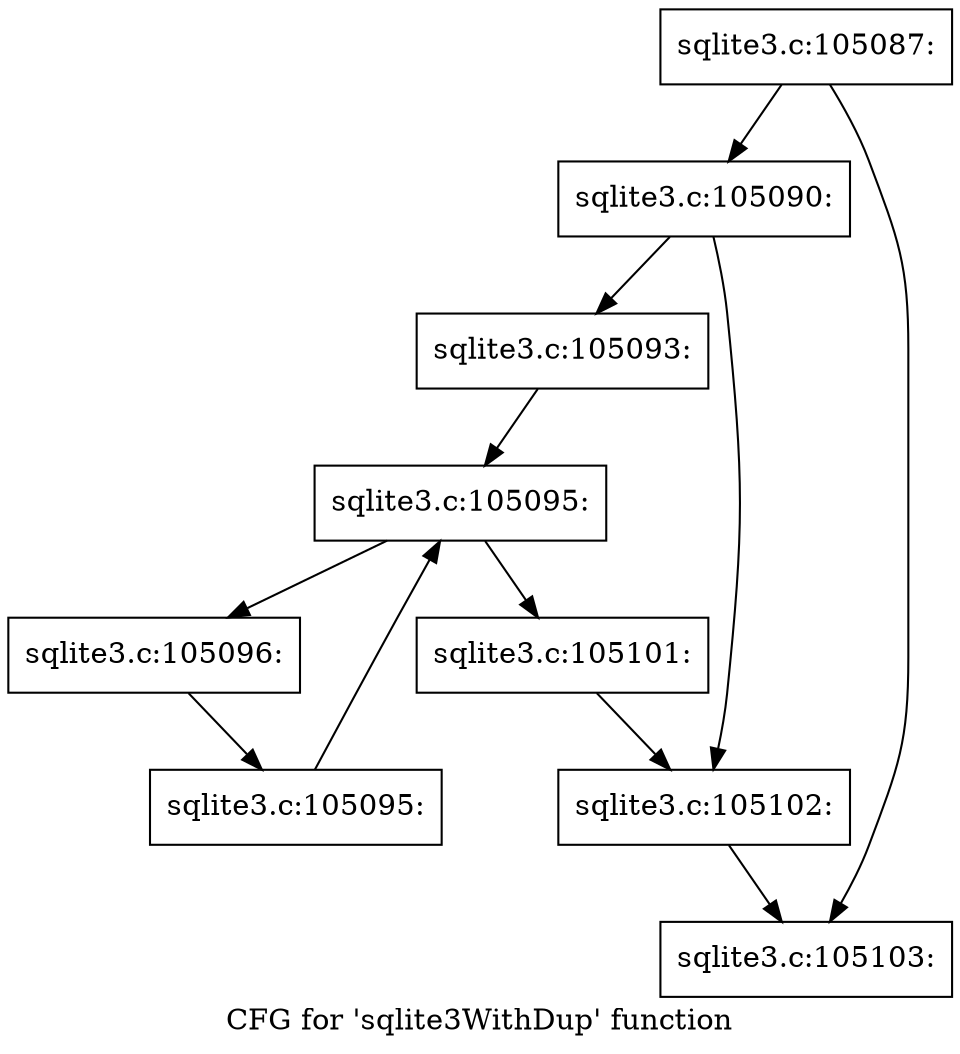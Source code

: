 digraph "CFG for 'sqlite3WithDup' function" {
	label="CFG for 'sqlite3WithDup' function";

	Node0x55c0f8cd0140 [shape=record,label="{sqlite3.c:105087:}"];
	Node0x55c0f8cd0140 -> Node0x55c0f8cd5f00;
	Node0x55c0f8cd0140 -> Node0x55c0f8cd5f50;
	Node0x55c0f8cd5f00 [shape=record,label="{sqlite3.c:105090:}"];
	Node0x55c0f8cd5f00 -> Node0x55c0f8cd6e30;
	Node0x55c0f8cd5f00 -> Node0x55c0f8cd6e80;
	Node0x55c0f8cd6e30 [shape=record,label="{sqlite3.c:105093:}"];
	Node0x55c0f8cd6e30 -> Node0x55c0f8cd7a40;
	Node0x55c0f8cd7a40 [shape=record,label="{sqlite3.c:105095:}"];
	Node0x55c0f8cd7a40 -> Node0x55c0f8cd7c60;
	Node0x55c0f8cd7a40 -> Node0x55c0f8cd7890;
	Node0x55c0f8cd7c60 [shape=record,label="{sqlite3.c:105096:}"];
	Node0x55c0f8cd7c60 -> Node0x55c0f8cd7bd0;
	Node0x55c0f8cd7bd0 [shape=record,label="{sqlite3.c:105095:}"];
	Node0x55c0f8cd7bd0 -> Node0x55c0f8cd7a40;
	Node0x55c0f8cd7890 [shape=record,label="{sqlite3.c:105101:}"];
	Node0x55c0f8cd7890 -> Node0x55c0f8cd6e80;
	Node0x55c0f8cd6e80 [shape=record,label="{sqlite3.c:105102:}"];
	Node0x55c0f8cd6e80 -> Node0x55c0f8cd5f50;
	Node0x55c0f8cd5f50 [shape=record,label="{sqlite3.c:105103:}"];
}
